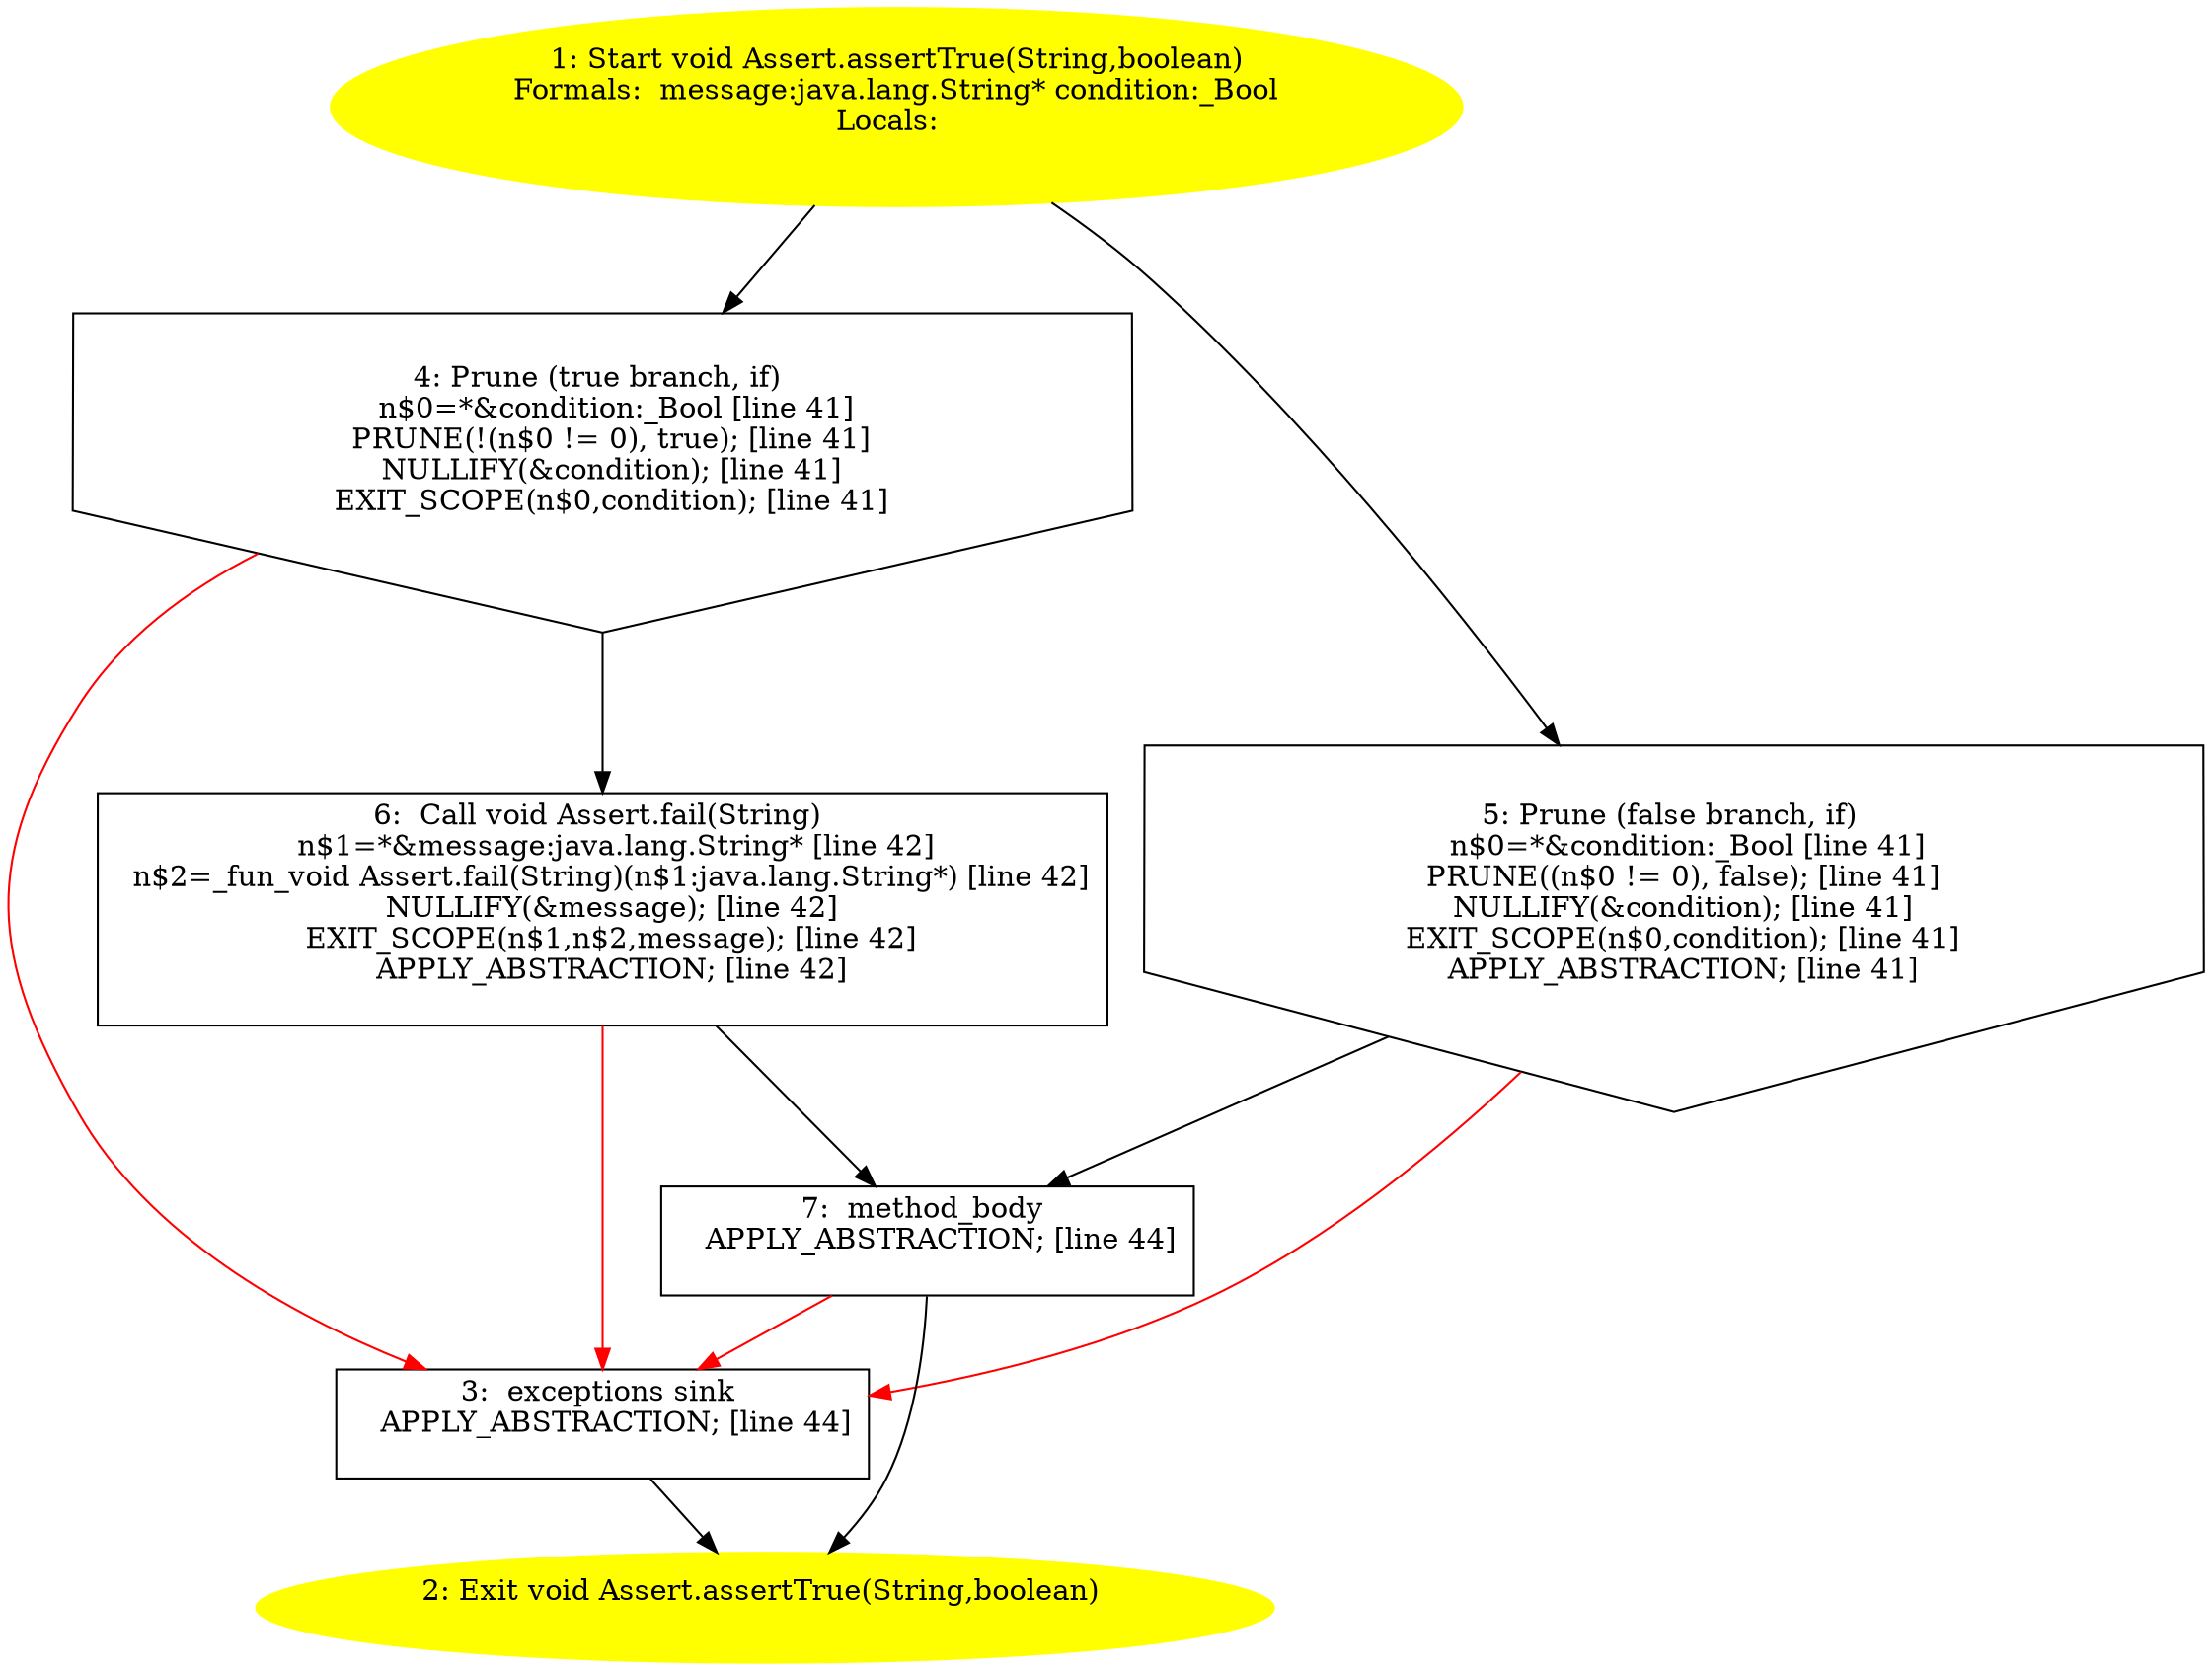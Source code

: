 /* @generated */
digraph cfg {
"org.junit.Assert.assertTrue(java.lang.String,boolean):void.b6a074b6825ae87bd3bc74b00da1d18e_1" [label="1: Start void Assert.assertTrue(String,boolean)\nFormals:  message:java.lang.String* condition:_Bool\nLocals:  \n  " color=yellow style=filled]
	

	 "org.junit.Assert.assertTrue(java.lang.String,boolean):void.b6a074b6825ae87bd3bc74b00da1d18e_1" -> "org.junit.Assert.assertTrue(java.lang.String,boolean):void.b6a074b6825ae87bd3bc74b00da1d18e_4" ;
	 "org.junit.Assert.assertTrue(java.lang.String,boolean):void.b6a074b6825ae87bd3bc74b00da1d18e_1" -> "org.junit.Assert.assertTrue(java.lang.String,boolean):void.b6a074b6825ae87bd3bc74b00da1d18e_5" ;
"org.junit.Assert.assertTrue(java.lang.String,boolean):void.b6a074b6825ae87bd3bc74b00da1d18e_2" [label="2: Exit void Assert.assertTrue(String,boolean) \n  " color=yellow style=filled]
	

"org.junit.Assert.assertTrue(java.lang.String,boolean):void.b6a074b6825ae87bd3bc74b00da1d18e_3" [label="3:  exceptions sink \n   APPLY_ABSTRACTION; [line 44]\n " shape="box"]
	

	 "org.junit.Assert.assertTrue(java.lang.String,boolean):void.b6a074b6825ae87bd3bc74b00da1d18e_3" -> "org.junit.Assert.assertTrue(java.lang.String,boolean):void.b6a074b6825ae87bd3bc74b00da1d18e_2" ;
"org.junit.Assert.assertTrue(java.lang.String,boolean):void.b6a074b6825ae87bd3bc74b00da1d18e_4" [label="4: Prune (true branch, if) \n   n$0=*&condition:_Bool [line 41]\n  PRUNE(!(n$0 != 0), true); [line 41]\n  NULLIFY(&condition); [line 41]\n  EXIT_SCOPE(n$0,condition); [line 41]\n " shape="invhouse"]
	

	 "org.junit.Assert.assertTrue(java.lang.String,boolean):void.b6a074b6825ae87bd3bc74b00da1d18e_4" -> "org.junit.Assert.assertTrue(java.lang.String,boolean):void.b6a074b6825ae87bd3bc74b00da1d18e_6" ;
	 "org.junit.Assert.assertTrue(java.lang.String,boolean):void.b6a074b6825ae87bd3bc74b00da1d18e_4" -> "org.junit.Assert.assertTrue(java.lang.String,boolean):void.b6a074b6825ae87bd3bc74b00da1d18e_3" [color="red" ];
"org.junit.Assert.assertTrue(java.lang.String,boolean):void.b6a074b6825ae87bd3bc74b00da1d18e_5" [label="5: Prune (false branch, if) \n   n$0=*&condition:_Bool [line 41]\n  PRUNE((n$0 != 0), false); [line 41]\n  NULLIFY(&condition); [line 41]\n  EXIT_SCOPE(n$0,condition); [line 41]\n  APPLY_ABSTRACTION; [line 41]\n " shape="invhouse"]
	

	 "org.junit.Assert.assertTrue(java.lang.String,boolean):void.b6a074b6825ae87bd3bc74b00da1d18e_5" -> "org.junit.Assert.assertTrue(java.lang.String,boolean):void.b6a074b6825ae87bd3bc74b00da1d18e_7" ;
	 "org.junit.Assert.assertTrue(java.lang.String,boolean):void.b6a074b6825ae87bd3bc74b00da1d18e_5" -> "org.junit.Assert.assertTrue(java.lang.String,boolean):void.b6a074b6825ae87bd3bc74b00da1d18e_3" [color="red" ];
"org.junit.Assert.assertTrue(java.lang.String,boolean):void.b6a074b6825ae87bd3bc74b00da1d18e_6" [label="6:  Call void Assert.fail(String) \n   n$1=*&message:java.lang.String* [line 42]\n  n$2=_fun_void Assert.fail(String)(n$1:java.lang.String*) [line 42]\n  NULLIFY(&message); [line 42]\n  EXIT_SCOPE(n$1,n$2,message); [line 42]\n  APPLY_ABSTRACTION; [line 42]\n " shape="box"]
	

	 "org.junit.Assert.assertTrue(java.lang.String,boolean):void.b6a074b6825ae87bd3bc74b00da1d18e_6" -> "org.junit.Assert.assertTrue(java.lang.String,boolean):void.b6a074b6825ae87bd3bc74b00da1d18e_7" ;
	 "org.junit.Assert.assertTrue(java.lang.String,boolean):void.b6a074b6825ae87bd3bc74b00da1d18e_6" -> "org.junit.Assert.assertTrue(java.lang.String,boolean):void.b6a074b6825ae87bd3bc74b00da1d18e_3" [color="red" ];
"org.junit.Assert.assertTrue(java.lang.String,boolean):void.b6a074b6825ae87bd3bc74b00da1d18e_7" [label="7:  method_body \n   APPLY_ABSTRACTION; [line 44]\n " shape="box"]
	

	 "org.junit.Assert.assertTrue(java.lang.String,boolean):void.b6a074b6825ae87bd3bc74b00da1d18e_7" -> "org.junit.Assert.assertTrue(java.lang.String,boolean):void.b6a074b6825ae87bd3bc74b00da1d18e_2" ;
	 "org.junit.Assert.assertTrue(java.lang.String,boolean):void.b6a074b6825ae87bd3bc74b00da1d18e_7" -> "org.junit.Assert.assertTrue(java.lang.String,boolean):void.b6a074b6825ae87bd3bc74b00da1d18e_3" [color="red" ];
}
